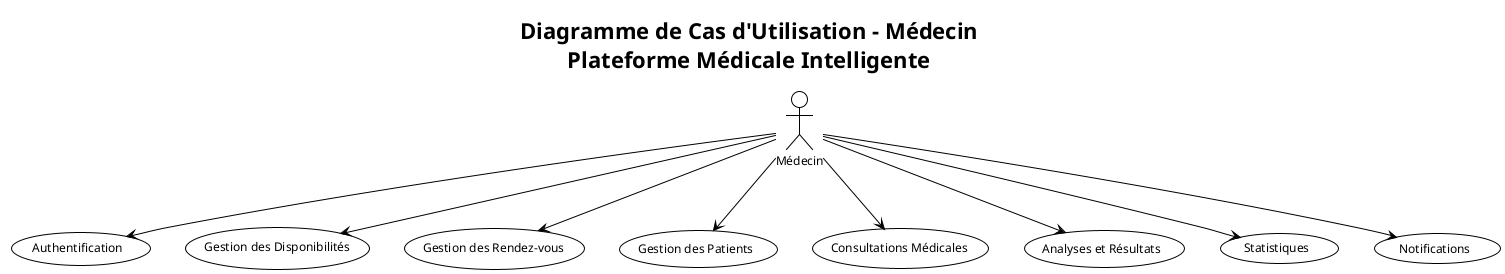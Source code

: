 @startuml Medecin_UseCase_Diagram
!theme plain
skinparam usecase {
    BackgroundColor White
    BorderColor Black
    FontSize 12
}
skinparam actor {
    BackgroundColor White
    BorderColor Black
    FontSize 12
}
skinparam direction top to bottom

title Diagramme de Cas d'Utilisation - Médecin\nPlateforme Médicale Intelligente

' Acteur principal
actor "Médecin" as Medecin

' Cas d'utilisation principaux
usecase "Authentification" as UC_Auth
usecase "Gestion des Disponibilités" as UC_Availability
usecase "Gestion des Rendez-vous" as UC_Appointments
usecase "Gestion des Patients" as UC_Patients
usecase "Consultations Médicales" as UC_Consultations
usecase "Analyses et Résultats" as UC_Results
usecase "Statistiques" as UC_Statistics
usecase "Notifications" as UC_Notifications

' Relations
Medecin --> UC_Auth
Medecin --> UC_Availability
Medecin --> UC_Appointments
Medecin --> UC_Patients
Medecin --> UC_Consultations
Medecin --> UC_Results
Medecin --> UC_Statistics
Medecin --> UC_Notifications

@enduml 